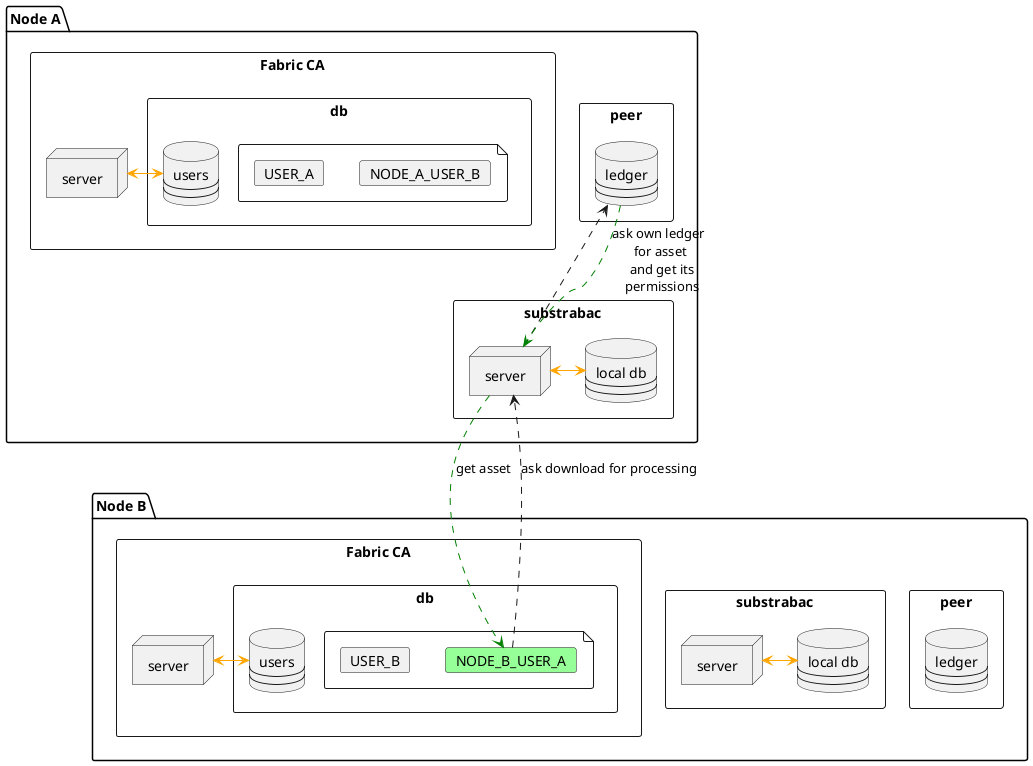 @startuml

skinparam shadowing false


package "Node A" as nodeA {
  rectangle "peer" as peerA {
    database ledgerA [
      ledger
      ----
      ----
    ]
  }
  rectangle "substrabac" as substrabacA {
    database localdbA [
      local db
      ----
      ----
    ]
    node server as djangoA
  }
  rectangle "Fabric CA" as fcaA {
    rectangle db as fcadbA {
        database usersA [
            users
            ----
            ----
        ]
        file {
            card USER_A
            card NODE_A_USER_B
        }
    }
    node server as fcaserverA
  }
}

package "Node B" as nodeB {
   rectangle "peer" as peerB {
    database ledgerB [
      ledger
      ----
      ----
    ]
  }
  rectangle "substrabac" as substrabacB {
    database localdbB [
      local db
      ----
      ----
    ]
    node server as djangoB
  }
  rectangle "Fabric CA" as fcaB {
    rectangle db as fcadbB {
        database usersB [
            users
            ----
            ----
        ]
        file {
            card USER_B
            card NODE_B_USER_A #PHYSICAL
        }
    }
    node server as fcaserverB
  }
}

USER_A -[hidden]r- NODE_A_USER_B

djangoA <-[#orange]> localdbA
djangoB <-[#orange]> localdbB

fcaserverA <-[#orange]> usersA
fcaserverB <-[#orange]> usersB

NODE_B_USER_A .> djangoA : ask download for processing
NODE_B_USER_A <.[#green]u. djangoA : get asset

djangoA .> ledgerA: " " "\nask own ledger \n for asset \n and get its\n permissions\n\n"
djangoA <.[#green]u. ledgerA


@enduml
